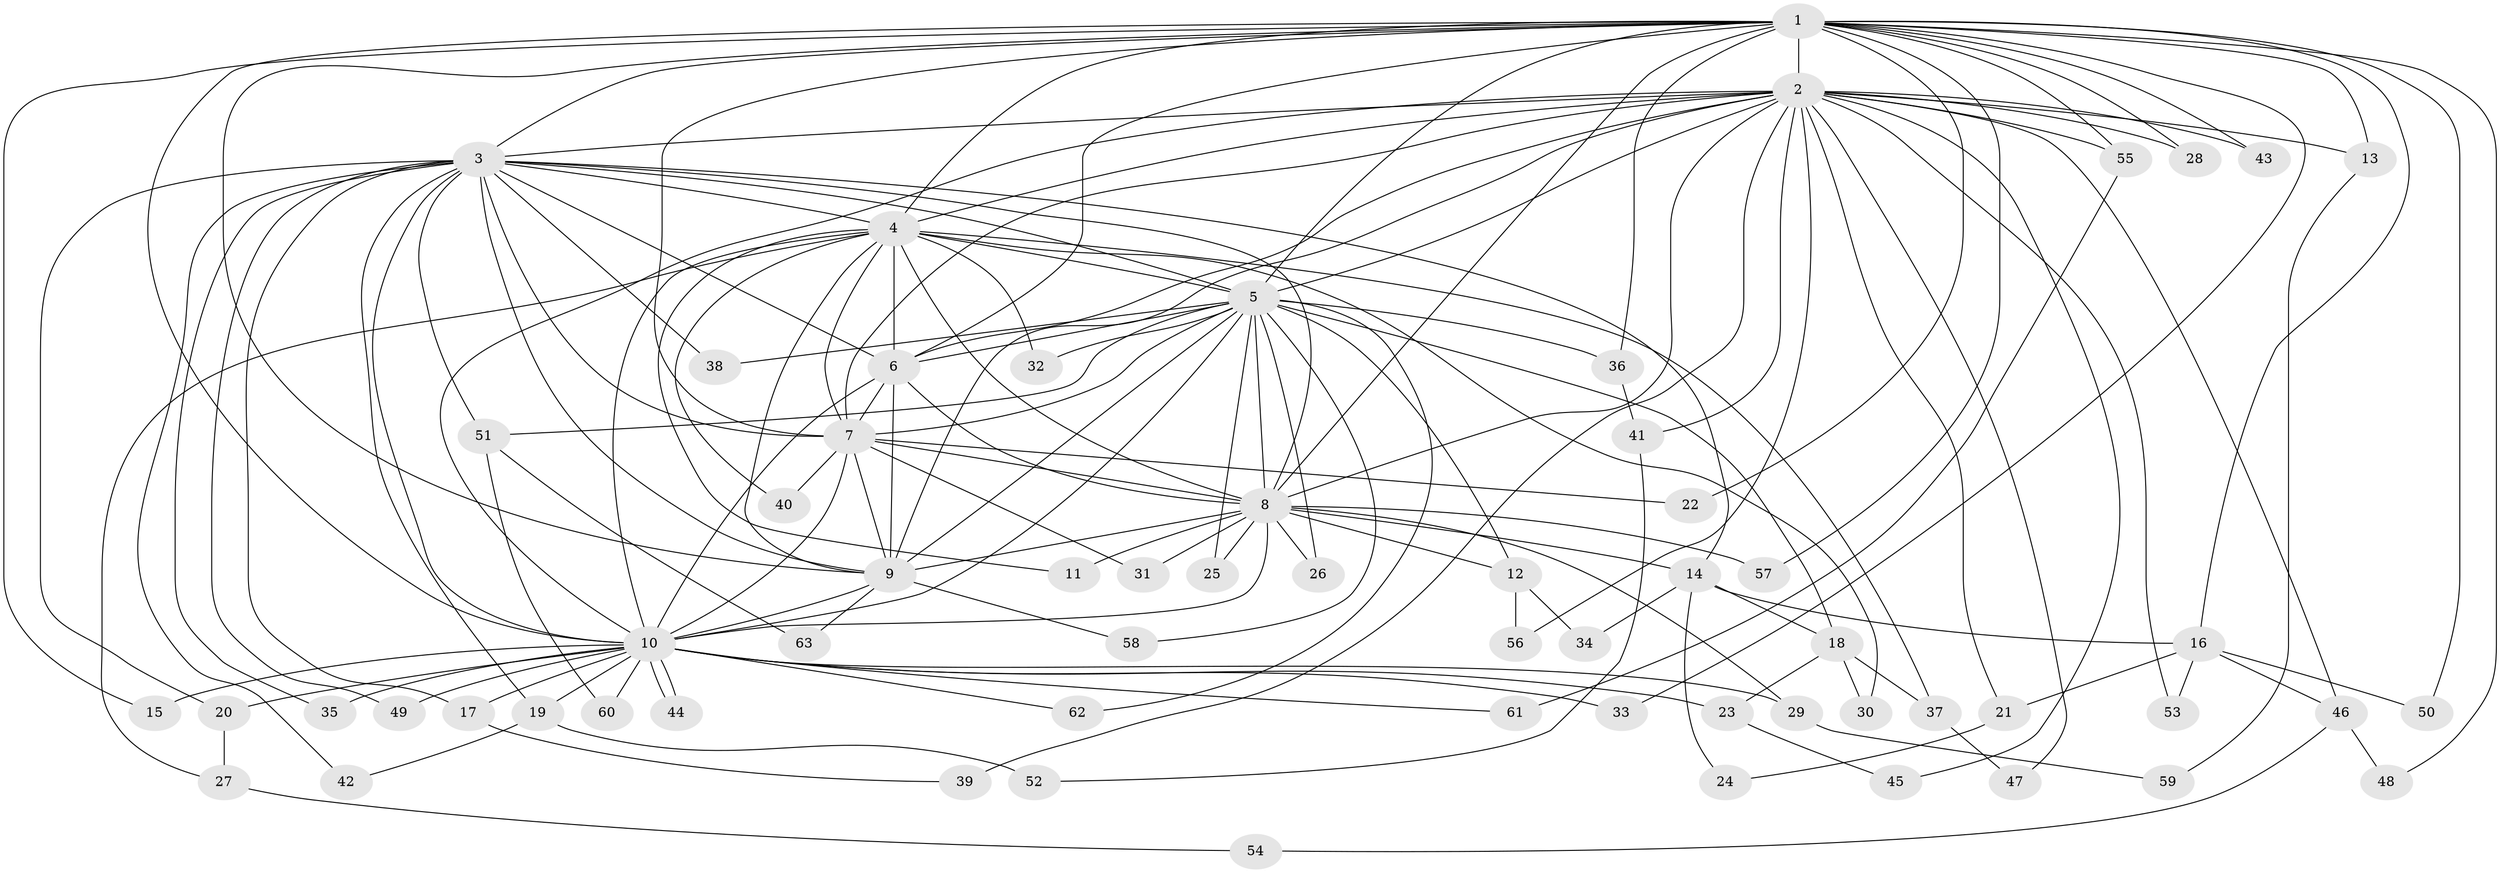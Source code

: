 // coarse degree distribution, {19: 0.044444444444444446, 25: 0.022222222222222223, 11: 0.022222222222222223, 15: 0.022222222222222223, 10: 0.022222222222222223, 14: 0.022222222222222223, 8: 0.022222222222222223, 4: 0.08888888888888889, 3: 0.15555555555555556, 9: 0.022222222222222223, 2: 0.5333333333333333, 5: 0.022222222222222223}
// Generated by graph-tools (version 1.1) at 2025/51/02/27/25 19:51:42]
// undirected, 63 vertices, 151 edges
graph export_dot {
graph [start="1"]
  node [color=gray90,style=filled];
  1;
  2;
  3;
  4;
  5;
  6;
  7;
  8;
  9;
  10;
  11;
  12;
  13;
  14;
  15;
  16;
  17;
  18;
  19;
  20;
  21;
  22;
  23;
  24;
  25;
  26;
  27;
  28;
  29;
  30;
  31;
  32;
  33;
  34;
  35;
  36;
  37;
  38;
  39;
  40;
  41;
  42;
  43;
  44;
  45;
  46;
  47;
  48;
  49;
  50;
  51;
  52;
  53;
  54;
  55;
  56;
  57;
  58;
  59;
  60;
  61;
  62;
  63;
  1 -- 2;
  1 -- 3;
  1 -- 4;
  1 -- 5;
  1 -- 6;
  1 -- 7;
  1 -- 8;
  1 -- 9;
  1 -- 10;
  1 -- 13;
  1 -- 15;
  1 -- 16;
  1 -- 22;
  1 -- 28;
  1 -- 33;
  1 -- 36;
  1 -- 43;
  1 -- 48;
  1 -- 50;
  1 -- 55;
  1 -- 57;
  2 -- 3;
  2 -- 4;
  2 -- 5;
  2 -- 6;
  2 -- 7;
  2 -- 8;
  2 -- 9;
  2 -- 10;
  2 -- 13;
  2 -- 21;
  2 -- 28;
  2 -- 39;
  2 -- 41;
  2 -- 43;
  2 -- 45;
  2 -- 46;
  2 -- 47;
  2 -- 53;
  2 -- 55;
  2 -- 56;
  3 -- 4;
  3 -- 5;
  3 -- 6;
  3 -- 7;
  3 -- 8;
  3 -- 9;
  3 -- 10;
  3 -- 14;
  3 -- 17;
  3 -- 19;
  3 -- 20;
  3 -- 35;
  3 -- 38;
  3 -- 42;
  3 -- 49;
  3 -- 51;
  4 -- 5;
  4 -- 6;
  4 -- 7;
  4 -- 8;
  4 -- 9;
  4 -- 10;
  4 -- 11;
  4 -- 27;
  4 -- 30;
  4 -- 32;
  4 -- 37;
  4 -- 40;
  5 -- 6;
  5 -- 7;
  5 -- 8;
  5 -- 9;
  5 -- 10;
  5 -- 12;
  5 -- 18;
  5 -- 25;
  5 -- 26;
  5 -- 32;
  5 -- 36;
  5 -- 38;
  5 -- 51;
  5 -- 58;
  5 -- 62;
  6 -- 7;
  6 -- 8;
  6 -- 9;
  6 -- 10;
  7 -- 8;
  7 -- 9;
  7 -- 10;
  7 -- 22;
  7 -- 31;
  7 -- 40;
  8 -- 9;
  8 -- 10;
  8 -- 11;
  8 -- 12;
  8 -- 14;
  8 -- 25;
  8 -- 26;
  8 -- 29;
  8 -- 31;
  8 -- 57;
  9 -- 10;
  9 -- 58;
  9 -- 63;
  10 -- 15;
  10 -- 17;
  10 -- 19;
  10 -- 20;
  10 -- 23;
  10 -- 29;
  10 -- 33;
  10 -- 35;
  10 -- 44;
  10 -- 44;
  10 -- 49;
  10 -- 60;
  10 -- 61;
  10 -- 62;
  12 -- 34;
  12 -- 56;
  13 -- 59;
  14 -- 16;
  14 -- 18;
  14 -- 24;
  14 -- 34;
  16 -- 21;
  16 -- 46;
  16 -- 50;
  16 -- 53;
  17 -- 39;
  18 -- 23;
  18 -- 30;
  18 -- 37;
  19 -- 42;
  19 -- 52;
  20 -- 27;
  21 -- 24;
  23 -- 45;
  27 -- 54;
  29 -- 59;
  36 -- 41;
  37 -- 47;
  41 -- 52;
  46 -- 48;
  46 -- 54;
  51 -- 60;
  51 -- 63;
  55 -- 61;
}
